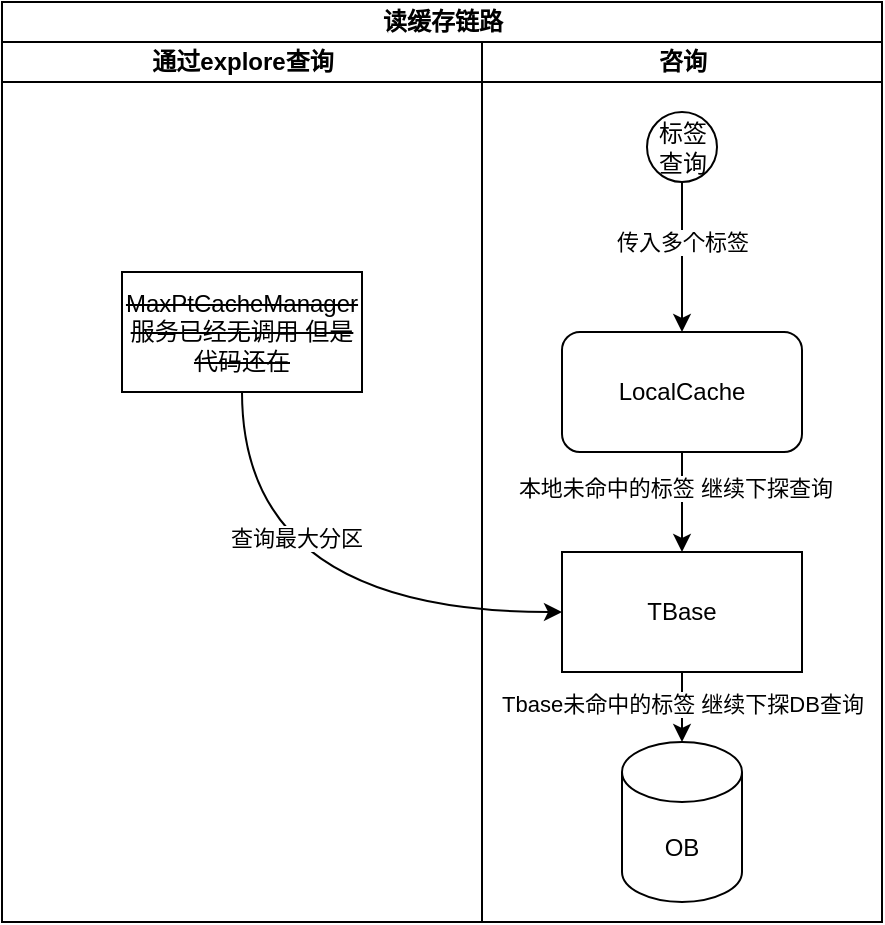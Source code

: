 <mxfile version="22.1.7" type="github">
  <diagram name="第 1 页" id="RpbkFDHF-_dFcN8u6Mnz">
    <mxGraphModel dx="1195" dy="634" grid="1" gridSize="10" guides="1" tooltips="1" connect="1" arrows="1" fold="1" page="1" pageScale="1" pageWidth="827" pageHeight="1169" math="0" shadow="0">
      <root>
        <mxCell id="0" />
        <mxCell id="1" parent="0" />
        <mxCell id="I0FjkfJMj4wii_VnlXVJ-1" value="读缓存链路" style="swimlane;childLayout=stackLayout;resizeParent=1;resizeParentMax=0;startSize=20;html=1;" vertex="1" parent="1">
          <mxGeometry x="100" y="135" width="440" height="460" as="geometry" />
        </mxCell>
        <mxCell id="I0FjkfJMj4wii_VnlXVJ-2" value="通过explore查询" style="swimlane;startSize=20;html=1;" vertex="1" parent="I0FjkfJMj4wii_VnlXVJ-1">
          <mxGeometry y="20" width="240" height="440" as="geometry" />
        </mxCell>
        <mxCell id="I0FjkfJMj4wii_VnlXVJ-33" value="&lt;strike&gt;MaxPtCacheManager&lt;br&gt;服务已经无调用 但是代码还在&lt;br&gt;&lt;/strike&gt;" style="rounded=0;whiteSpace=wrap;html=1;" vertex="1" parent="I0FjkfJMj4wii_VnlXVJ-2">
          <mxGeometry x="60" y="115" width="120" height="60" as="geometry" />
        </mxCell>
        <mxCell id="I0FjkfJMj4wii_VnlXVJ-8" value="咨询" style="swimlane;startSize=20;html=1;" vertex="1" parent="I0FjkfJMj4wii_VnlXVJ-1">
          <mxGeometry x="240" y="20" width="200" height="440" as="geometry" />
        </mxCell>
        <mxCell id="I0FjkfJMj4wii_VnlXVJ-22" value="TBase" style="rounded=0;whiteSpace=wrap;html=1;" vertex="1" parent="I0FjkfJMj4wii_VnlXVJ-8">
          <mxGeometry x="40" y="255" width="120" height="60" as="geometry" />
        </mxCell>
        <mxCell id="I0FjkfJMj4wii_VnlXVJ-27" value="" style="edgeStyle=orthogonalEdgeStyle;rounded=0;orthogonalLoop=1;jettySize=auto;html=1;" edge="1" parent="I0FjkfJMj4wii_VnlXVJ-8" source="I0FjkfJMj4wii_VnlXVJ-24" target="I0FjkfJMj4wii_VnlXVJ-26">
          <mxGeometry relative="1" as="geometry" />
        </mxCell>
        <mxCell id="I0FjkfJMj4wii_VnlXVJ-39" value="传入多个标签" style="edgeLabel;html=1;align=center;verticalAlign=middle;resizable=0;points=[];" vertex="1" connectable="0" parent="I0FjkfJMj4wii_VnlXVJ-27">
          <mxGeometry x="-0.2" relative="1" as="geometry">
            <mxPoint as="offset" />
          </mxGeometry>
        </mxCell>
        <mxCell id="I0FjkfJMj4wii_VnlXVJ-24" value="标签查询" style="ellipse;whiteSpace=wrap;html=1;" vertex="1" parent="I0FjkfJMj4wii_VnlXVJ-8">
          <mxGeometry x="82.5" y="35" width="35" height="35" as="geometry" />
        </mxCell>
        <mxCell id="I0FjkfJMj4wii_VnlXVJ-28" value="" style="edgeStyle=orthogonalEdgeStyle;rounded=0;orthogonalLoop=1;jettySize=auto;html=1;" edge="1" parent="I0FjkfJMj4wii_VnlXVJ-8" source="I0FjkfJMj4wii_VnlXVJ-26" target="I0FjkfJMj4wii_VnlXVJ-22">
          <mxGeometry relative="1" as="geometry" />
        </mxCell>
        <mxCell id="I0FjkfJMj4wii_VnlXVJ-29" value="本地未命中的标签 继续下探查询&amp;nbsp;" style="edgeLabel;html=1;align=center;verticalAlign=middle;resizable=0;points=[];" vertex="1" connectable="0" parent="I0FjkfJMj4wii_VnlXVJ-28">
          <mxGeometry x="-0.291" y="-2" relative="1" as="geometry">
            <mxPoint as="offset" />
          </mxGeometry>
        </mxCell>
        <mxCell id="I0FjkfJMj4wii_VnlXVJ-26" value="LocalCache" style="rounded=1;whiteSpace=wrap;html=1;" vertex="1" parent="I0FjkfJMj4wii_VnlXVJ-8">
          <mxGeometry x="40" y="145" width="120" height="60" as="geometry" />
        </mxCell>
        <mxCell id="I0FjkfJMj4wii_VnlXVJ-30" value="OB" style="shape=cylinder3;whiteSpace=wrap;html=1;boundedLbl=1;backgroundOutline=1;size=15;" vertex="1" parent="I0FjkfJMj4wii_VnlXVJ-8">
          <mxGeometry x="70" y="350" width="60" height="80" as="geometry" />
        </mxCell>
        <mxCell id="I0FjkfJMj4wii_VnlXVJ-31" style="edgeStyle=orthogonalEdgeStyle;rounded=0;orthogonalLoop=1;jettySize=auto;html=1;entryX=0.5;entryY=0;entryDx=0;entryDy=0;entryPerimeter=0;" edge="1" parent="I0FjkfJMj4wii_VnlXVJ-8" source="I0FjkfJMj4wii_VnlXVJ-22" target="I0FjkfJMj4wii_VnlXVJ-30">
          <mxGeometry relative="1" as="geometry" />
        </mxCell>
        <mxCell id="I0FjkfJMj4wii_VnlXVJ-32" value="Tbase未命中的标签 继续下探DB查询" style="edgeLabel;html=1;align=center;verticalAlign=middle;resizable=0;points=[];" vertex="1" connectable="0" parent="I0FjkfJMj4wii_VnlXVJ-31">
          <mxGeometry x="0.156" relative="1" as="geometry">
            <mxPoint as="offset" />
          </mxGeometry>
        </mxCell>
        <mxCell id="I0FjkfJMj4wii_VnlXVJ-41" style="edgeStyle=orthogonalEdgeStyle;rounded=0;orthogonalLoop=1;jettySize=auto;html=1;entryX=0;entryY=0.5;entryDx=0;entryDy=0;exitX=0.5;exitY=1;exitDx=0;exitDy=0;curved=1;" edge="1" parent="I0FjkfJMj4wii_VnlXVJ-1" source="I0FjkfJMj4wii_VnlXVJ-33" target="I0FjkfJMj4wii_VnlXVJ-22">
          <mxGeometry relative="1" as="geometry" />
        </mxCell>
        <mxCell id="I0FjkfJMj4wii_VnlXVJ-42" value="查询最大分区" style="edgeLabel;html=1;align=center;verticalAlign=middle;resizable=0;points=[];" vertex="1" connectable="0" parent="I0FjkfJMj4wii_VnlXVJ-41">
          <mxGeometry x="-0.458" y="27" relative="1" as="geometry">
            <mxPoint as="offset" />
          </mxGeometry>
        </mxCell>
      </root>
    </mxGraphModel>
  </diagram>
</mxfile>
